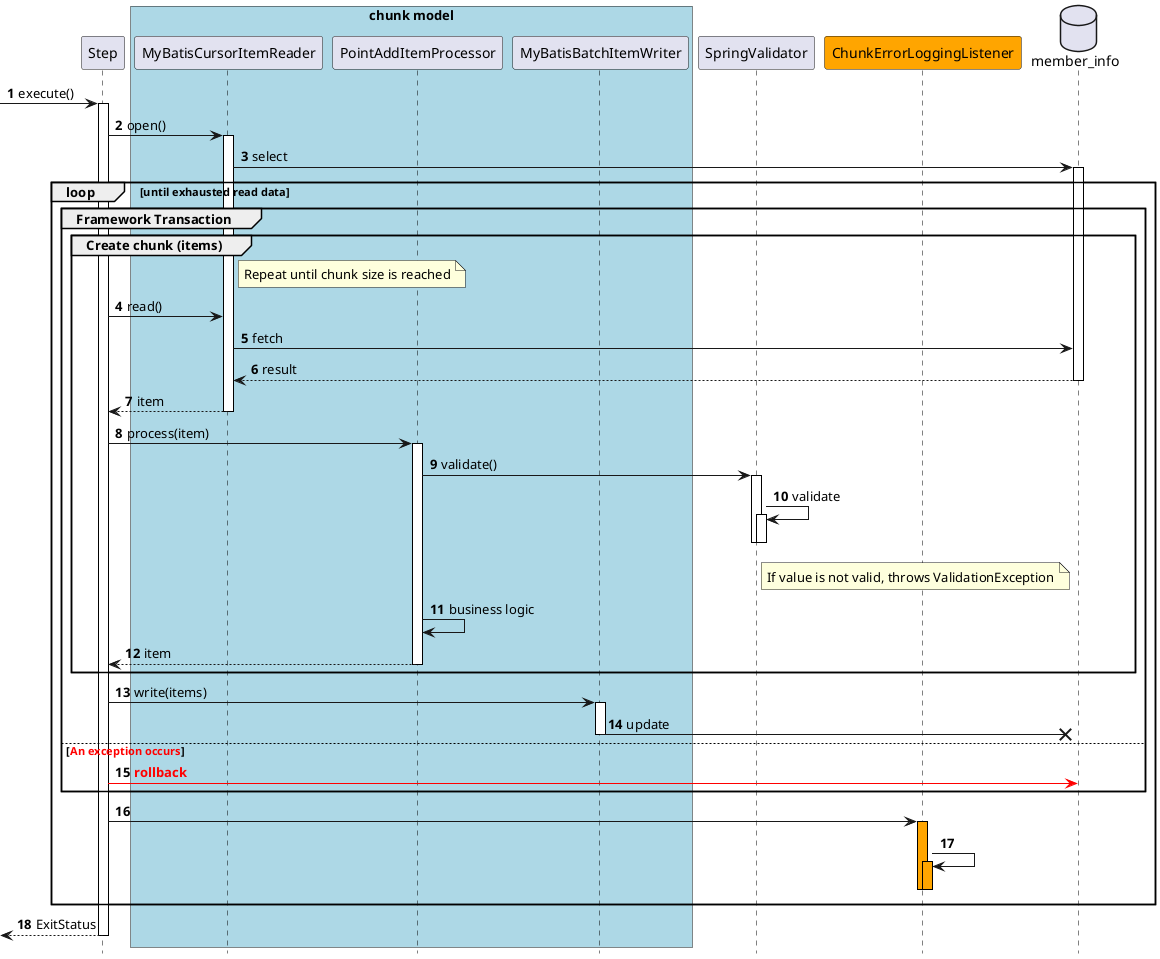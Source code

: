 @startuml

hide footbox
autonumber

participant Step
box "chunk model" #lightblue
participant MyBatisCursorItemReader
participant PointAddItemProcessor
participant MyBatisBatchItemWriter
end box
participant SpringValidator
participant ChunkErrorLoggingListener #Orange
database "member_info" as db

[->Step : execute()
activate Step
Step -> MyBatisCursorItemReader : open()
activate MyBatisCursorItemReader
MyBatisCursorItemReader -> db : select
activate db
loop until exhausted read data
    group Framework Transaction
        group Create chunk (items)
            note right of MyBatisCursorItemReader: Repeat until chunk size is reached
            Step -> MyBatisCursorItemReader : read()
            MyBatisCursorItemReader -> db : fetch
            db --> MyBatisCursorItemReader : result
            deactivate db
            MyBatisCursorItemReader --> Step : item
            deactivate MyBatisCursorItemReader
            Step -> PointAddItemProcessor : process(item)
            activate PointAddItemProcessor
            PointAddItemProcessor -> SpringValidator : validate()
            activate SpringValidator
            SpringValidator -> SpringValidator : validate
            activate SpringValidator
            note right of SpringValidator: If value is not valid, throws ValidationException
            deactivate SpringValidator
            deactivate SpringValidator
            PointAddItemProcessor -> PointAddItemProcessor : business logic
            PointAddItemProcessor --> Step : item
            deactivate PointAddItemProcessor
        end
        Step -> MyBatisBatchItemWriter : write(items)
        activate MyBatisBatchItemWriter
        MyBatisBatchItemWriter -X db : update
        deactivate MyBatisBatchItemWriter
    else  <font color="red">An exception occurs</font>
        Step [#red]-> db : <font color="red"><b>rollback</b></font>
    end
    Step -> ChunkErrorLoggingListener
    activate ChunkErrorLoggingListener #Orange
    ChunkErrorLoggingListener -> ChunkErrorLoggingListener
    activate ChunkErrorLoggingListener #Orange
    deactivate ChunkErrorLoggingListener
    deactivate ChunkErrorLoggingListener
end
Step-->[ : ExitStatus
deactivate Step

'Set styles such as format and color of each figure
skinparam Note {
  BackgroundColor #b7fab1
  BorderColor black
}

skinparam Class {
  BorderColor black
  ArrowColor black
}

skinparam Sequence {
  BorderColor black
  ActorBorderColor black
  ArrowColor black
  LifeLineBorderColor black
  BoxLineColor black
  ParticipantBorderColor black
}

skinparam componentStyle uml2

skinparam Component {
  BorderColor black
  ArrowColor black
}

skinparam Interface {
  BorderColor black
  ArrowColor black
}

@enduml
